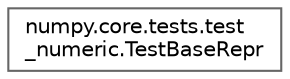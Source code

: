 digraph "Graphical Class Hierarchy"
{
 // LATEX_PDF_SIZE
  bgcolor="transparent";
  edge [fontname=Helvetica,fontsize=10,labelfontname=Helvetica,labelfontsize=10];
  node [fontname=Helvetica,fontsize=10,shape=box,height=0.2,width=0.4];
  rankdir="LR";
  Node0 [id="Node000000",label="numpy.core.tests.test\l_numeric.TestBaseRepr",height=0.2,width=0.4,color="grey40", fillcolor="white", style="filled",URL="$d1/d3a/classnumpy_1_1core_1_1tests_1_1test__numeric_1_1TestBaseRepr.html",tooltip=" "];
}
